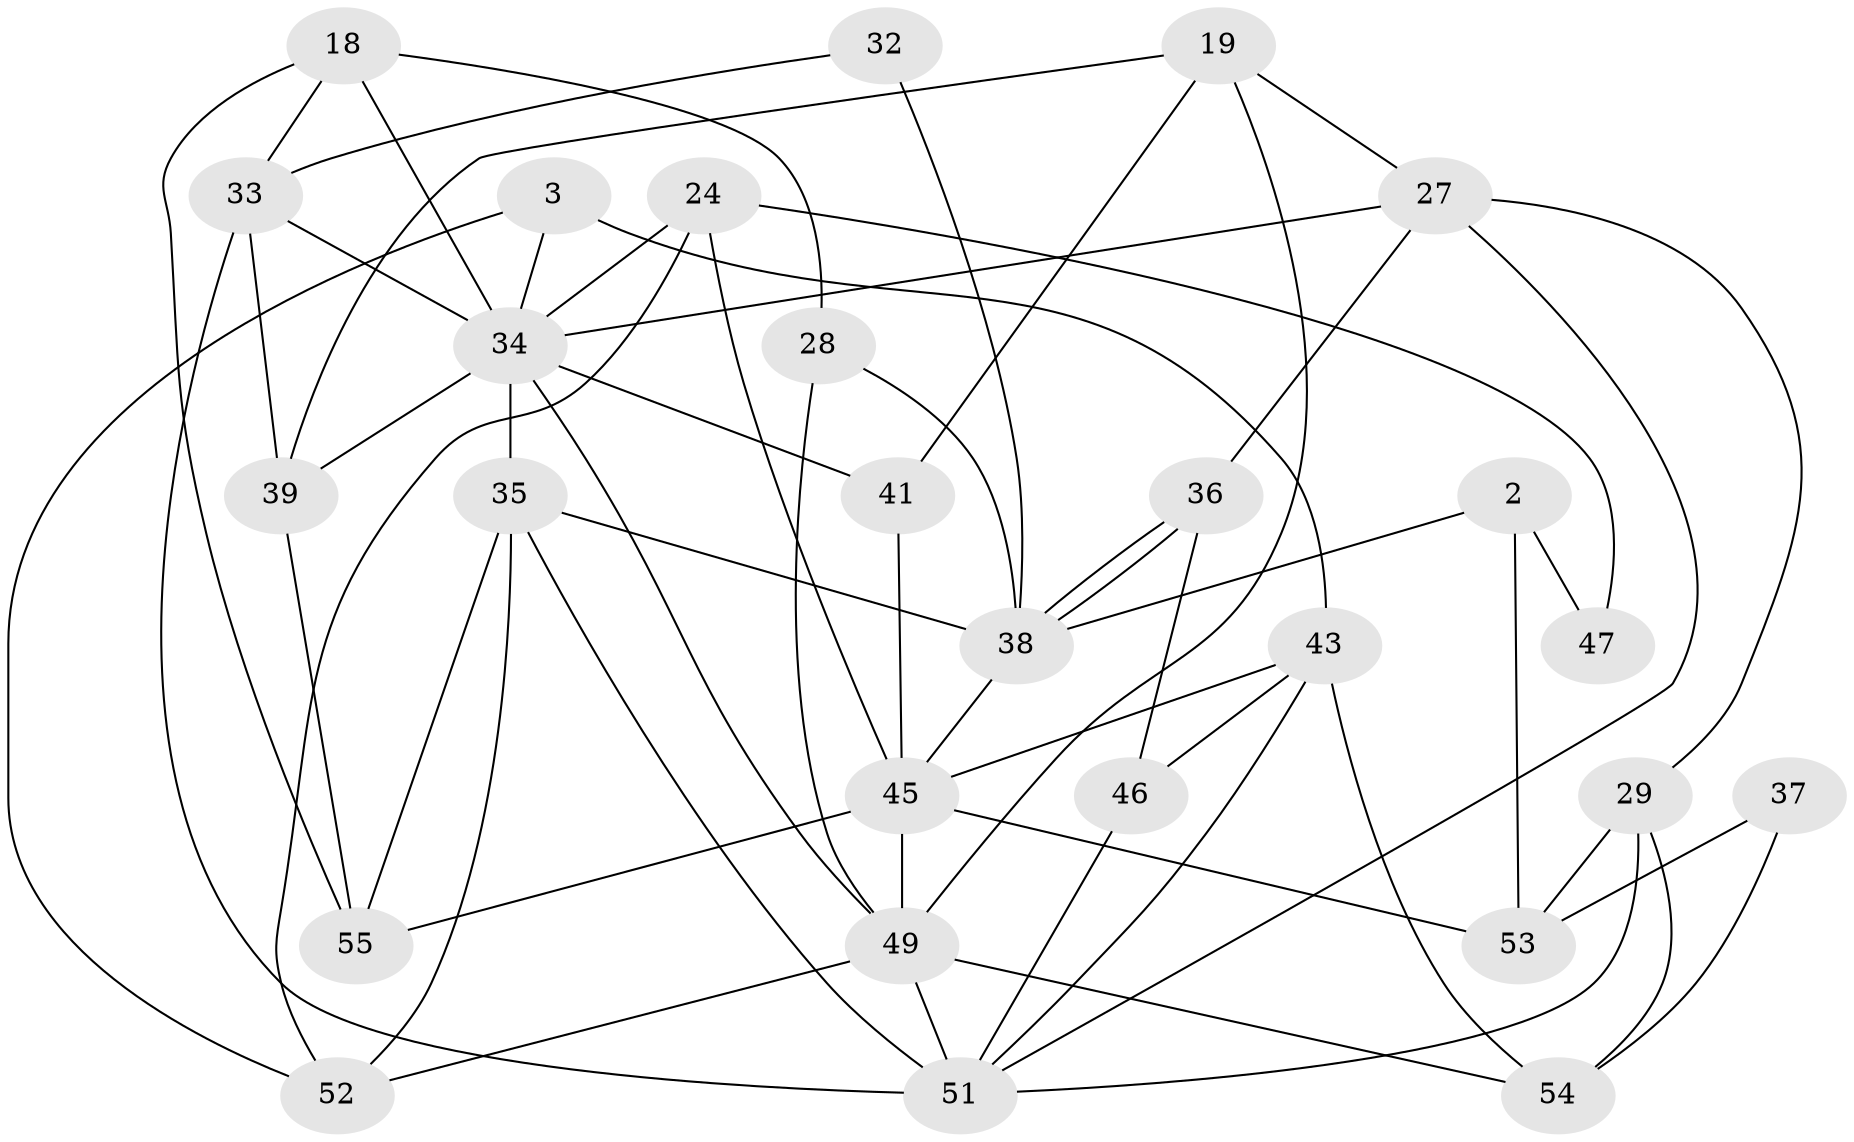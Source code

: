 // original degree distribution, {4: 0.3090909090909091, 5: 0.14545454545454545, 3: 0.2909090909090909, 7: 0.03636363636363636, 6: 0.09090909090909091, 2: 0.10909090909090909, 8: 0.01818181818181818}
// Generated by graph-tools (version 1.1) at 2025/49/03/09/25 04:49:07]
// undirected, 27 vertices, 59 edges
graph export_dot {
graph [start="1"]
  node [color=gray90,style=filled];
  2;
  3 [super="+1"];
  18 [super="+4"];
  19;
  24;
  27 [super="+11"];
  28 [super="+25"];
  29 [super="+6"];
  32;
  33 [super="+17"];
  34 [super="+5+9"];
  35 [super="+10+31"];
  36 [super="+8"];
  37;
  38 [super="+23"];
  39 [super="+16+20"];
  41;
  43 [super="+12+42"];
  45 [super="+40"];
  46;
  47;
  49 [super="+7+15+26"];
  51 [super="+13+50+44"];
  52 [super="+14"];
  53 [super="+48"];
  54;
  55;
  2 -- 53 [weight=2];
  2 -- 38 [weight=2];
  2 -- 47;
  3 -- 52 [weight=2];
  3 -- 34 [weight=2];
  3 -- 43;
  18 -- 55 [weight=2];
  18 -- 28 [weight=2];
  18 -- 33;
  18 -- 34;
  19 -- 27 [weight=2];
  19 -- 41;
  19 -- 39 [weight=2];
  19 -- 49;
  24 -- 45;
  24 -- 34;
  24 -- 47;
  24 -- 52;
  27 -- 29 [weight=2];
  27 -- 34 [weight=2];
  27 -- 36;
  27 -- 51;
  28 -- 38;
  28 -- 49;
  29 -- 51;
  29 -- 53 [weight=2];
  29 -- 54;
  32 -- 33;
  32 -- 38;
  33 -- 39;
  33 -- 34 [weight=2];
  33 -- 51;
  34 -- 41;
  34 -- 49 [weight=3];
  34 -- 39;
  34 -- 35;
  35 -- 52 [weight=2];
  35 -- 38 [weight=2];
  35 -- 55;
  35 -- 51;
  36 -- 38;
  36 -- 38;
  36 -- 46;
  37 -- 54;
  37 -- 53;
  38 -- 45 [weight=2];
  39 -- 55 [weight=2];
  41 -- 45;
  43 -- 46;
  43 -- 54;
  43 -- 51 [weight=2];
  43 -- 45;
  45 -- 55;
  45 -- 53;
  45 -- 49 [weight=2];
  46 -- 51;
  49 -- 51 [weight=3];
  49 -- 52;
  49 -- 54;
}
